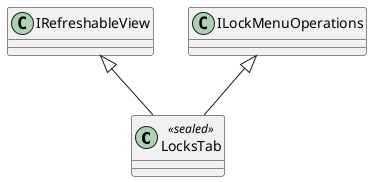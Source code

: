 @startuml
class LocksTab <<sealed>> {
}
IRefreshableView <|-- LocksTab
ILockMenuOperations <|-- LocksTab
@enduml
